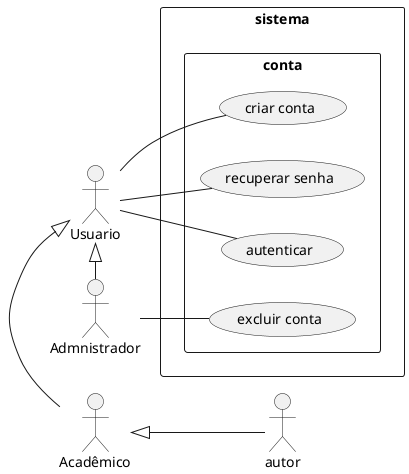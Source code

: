 @startuml conta

left to right direction

:Usuario: as usuario
:Acadêmico: as academico
:Admnistrador: as admnistrador

academico <|-- autor
usuario <|- academico
usuario <|- admnistrador


rectangle sistema {
        rectangle conta {
            usuario -- (criar conta)
            usuario -- (recuperar senha)
            usuario -- (autenticar)
            admnistrador -- (excluir conta)
        }
}

@enduml
